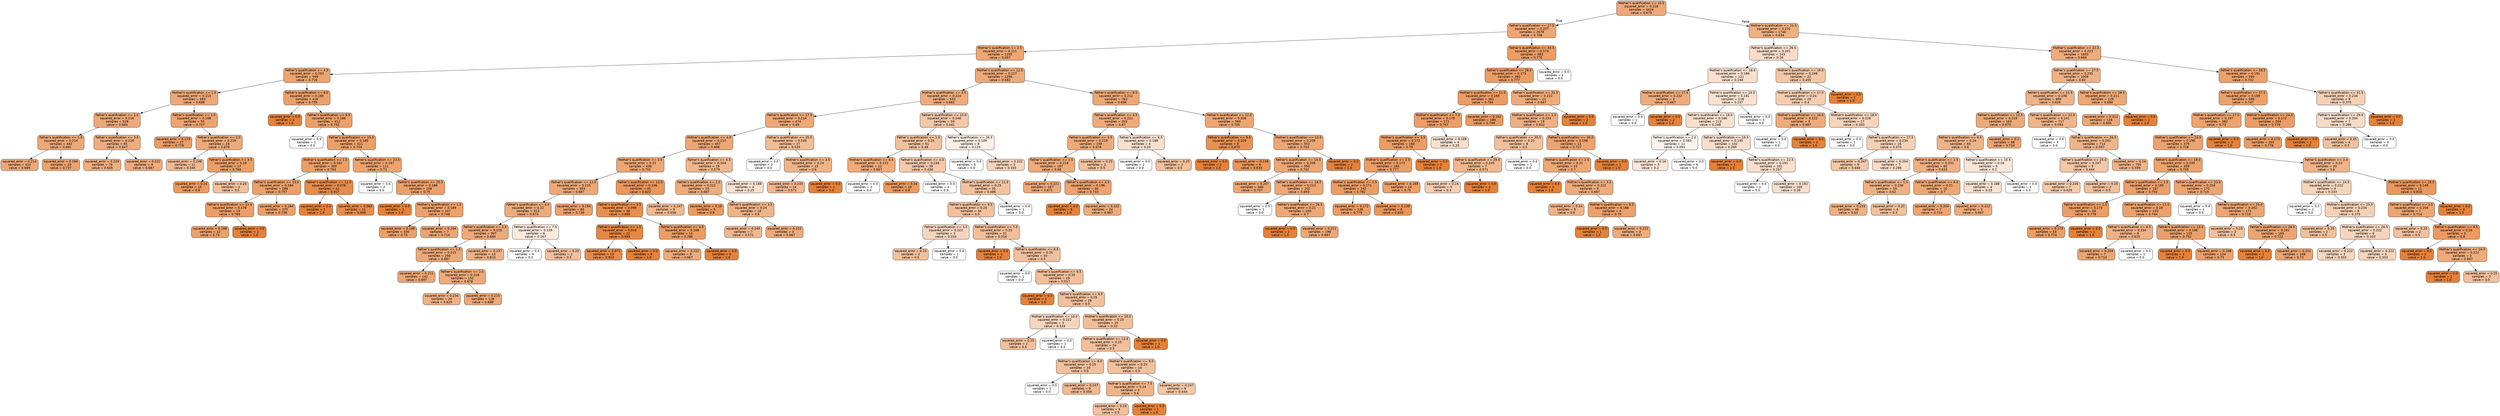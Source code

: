 digraph Tree {
node [shape=box, style="filled, rounded", color="black", fontname="helvetica"] ;
edge [fontname="helvetica"] ;
0 [label="Mother's qualification <= 15.5\nsquared_error = 0.218\nsamples = 4424\nvalue = 0.679", fillcolor="#eda979"] ;
1 [label="Father's qualification <= 27.5\nsquared_error = 0.207\nsamples = 2678\nvalue = 0.708", fillcolor="#eda673"] ;
0 -> 1 [labeldistance=2.5, labelangle=45, headlabel="True"] ;
2 [label="Mother's qualification <= 2.5\nsquared_error = 0.211\nsamples = 2295\nvalue = 0.697", fillcolor="#eda775"] ;
1 -> 2 ;
3 [label="Father's qualification <= 4.5\nsquared_error = 0.203\nsamples = 999\nvalue = 0.716", fillcolor="#eca571"] ;
2 -> 3 ;
4 [label="Mother's qualification <= 1.5\nsquared_error = 0.215\nsamples = 583\nvalue = 0.688", fillcolor="#eda877"] ;
3 -> 4 ;
5 [label="Father's qualification <= 2.5\nsquared_error = 0.216\nsamples = 528\nvalue = 0.684", fillcolor="#eda978"] ;
4 -> 5 ;
6 [label="Father's qualification <= 1.5\nsquared_error = 0.214\nsamples = 443\nvalue = 0.691", fillcolor="#eda876"] ;
5 -> 6 ;
7 [label="squared_error = 0.214\nsamples = 424\nvalue = 0.689", fillcolor="#eda877"] ;
6 -> 7 ;
8 [label="squared_error = 0.194\nsamples = 19\nvalue = 0.737", fillcolor="#eca26d"] ;
6 -> 8 ;
9 [label="Father's qualification <= 3.5\nsquared_error = 0.228\nsamples = 85\nvalue = 0.647", fillcolor="#eead7f"] ;
5 -> 9 ;
10 [label="squared_error = 0.229\nsamples = 76\nvalue = 0.645", fillcolor="#eeae7f"] ;
9 -> 10 ;
11 [label="squared_error = 0.222\nsamples = 9\nvalue = 0.667", fillcolor="#eeab7b"] ;
9 -> 11 ;
12 [label="Father's qualification <= 1.5\nsquared_error = 0.198\nsamples = 55\nvalue = 0.727", fillcolor="#eca36f"] ;
4 -> 12 ;
13 [label="squared_error = 0.173\nsamples = 27\nvalue = 0.778", fillcolor="#eb9d65"] ;
12 -> 13 ;
14 [label="Father's qualification <= 2.5\nsquared_error = 0.218\nsamples = 28\nvalue = 0.679", fillcolor="#edaa79"] ;
12 -> 14 ;
15 [label="squared_error = 0.248\nsamples = 11\nvalue = 0.545", fillcolor="#f1ba93"] ;
14 -> 15 ;
16 [label="Father's qualification <= 3.5\nsquared_error = 0.18\nsamples = 17\nvalue = 0.765", fillcolor="#eb9f68"] ;
14 -> 16 ;
17 [label="squared_error = 0.16\nsamples = 15\nvalue = 0.8", fillcolor="#ea9a61"] ;
16 -> 17 ;
18 [label="squared_error = 0.25\nsamples = 2\nvalue = 0.5", fillcolor="#f2c09c"] ;
16 -> 18 ;
19 [label="Father's qualification <= 8.0\nsquared_error = 0.185\nsamples = 416\nvalue = 0.755", fillcolor="#eba06a"] ;
3 -> 19 ;
20 [label="squared_error = 0.0\nsamples = 4\nvalue = 1.0", fillcolor="#e58139"] ;
19 -> 20 ;
21 [label="Father's qualification <= 9.5\nsquared_error = 0.186\nsamples = 412\nvalue = 0.752", fillcolor="#eba06a"] ;
19 -> 21 ;
22 [label="squared_error = 0.0\nsamples = 1\nvalue = 0.0", fillcolor="#ffffff"] ;
21 -> 22 ;
23 [label="Father's qualification <= 15.0\nsquared_error = 0.185\nsamples = 411\nvalue = 0.754", fillcolor="#eba06a"] ;
21 -> 23 ;
24 [label="Mother's qualification <= 1.5\nsquared_error = 0.181\nsamples = 300\nvalue = 0.763", fillcolor="#eb9f68"] ;
23 -> 24 ;
25 [label="Father's qualification <= 13.0\nsquared_error = 0.184\nsamples = 288\nvalue = 0.757", fillcolor="#eba069"] ;
24 -> 25 ;
26 [label="Father's qualification <= 11.0\nsquared_error = 0.178\nsamples = 13\nvalue = 0.769", fillcolor="#eb9e67"] ;
25 -> 26 ;
27 [label="squared_error = 0.188\nsamples = 12\nvalue = 0.75", fillcolor="#eca06a"] ;
26 -> 27 ;
28 [label="squared_error = 0.0\nsamples = 1\nvalue = 1.0", fillcolor="#e58139"] ;
26 -> 28 ;
29 [label="squared_error = 0.184\nsamples = 275\nvalue = 0.756", fillcolor="#eba069"] ;
25 -> 29 ;
30 [label="Father's qualification <= 12.0\nsquared_error = 0.076\nsamples = 12\nvalue = 0.917", fillcolor="#e78c4a"] ;
24 -> 30 ;
31 [label="squared_error = 0.0\nsamples = 1\nvalue = 1.0", fillcolor="#e58139"] ;
30 -> 31 ;
32 [label="squared_error = 0.083\nsamples = 11\nvalue = 0.909", fillcolor="#e78c4b"] ;
30 -> 32 ;
33 [label="Father's qualification <= 23.5\nsquared_error = 0.197\nsamples = 111\nvalue = 0.73", fillcolor="#eca36f"] ;
23 -> 33 ;
34 [label="squared_error = 0.0\nsamples = 3\nvalue = 0.0", fillcolor="#ffffff"] ;
33 -> 34 ;
35 [label="Father's qualification <= 25.5\nsquared_error = 0.188\nsamples = 108\nvalue = 0.75", fillcolor="#eca06a"] ;
33 -> 35 ;
36 [label="squared_error = 0.0\nsamples = 1\nvalue = 1.0", fillcolor="#e58139"] ;
35 -> 36 ;
37 [label="Mother's qualification <= 1.5\nsquared_error = 0.189\nsamples = 107\nvalue = 0.748", fillcolor="#eca16b"] ;
35 -> 37 ;
38 [label="squared_error = 0.188\nsamples = 100\nvalue = 0.75", fillcolor="#eca06a"] ;
37 -> 38 ;
39 [label="squared_error = 0.204\nsamples = 7\nvalue = 0.714", fillcolor="#eca572"] ;
37 -> 39 ;
40 [label="Mother's qualification <= 12.5\nsquared_error = 0.217\nsamples = 1296\nvalue = 0.682", fillcolor="#eda978"] ;
2 -> 40 ;
41 [label="Mother's qualification <= 5.5\nsquared_error = 0.224\nsamples = 533\nvalue = 0.662", fillcolor="#eeac7c"] ;
40 -> 41 ;
42 [label="Father's qualification <= 17.0\nsquared_error = 0.214\nsamples = 474\nvalue = 0.69", fillcolor="#eda876"] ;
41 -> 42 ;
43 [label="Mother's qualification <= 4.5\nsquared_error = 0.212\nsamples = 457\nvalue = 0.696", fillcolor="#eda775"] ;
42 -> 43 ;
44 [label="Mother's qualification <= 3.5\nsquared_error = 0.21\nsamples = 438\nvalue = 0.701", fillcolor="#eda774"] ;
43 -> 44 ;
45 [label="Father's qualification <= 12.0\nsquared_error = 0.215\nsamples = 393\nvalue = 0.687", fillcolor="#eda877"] ;
44 -> 45 ;
46 [label="Father's qualification <= 4.5\nsquared_error = 0.22\nsamples = 313\nvalue = 0.674", fillcolor="#edaa7a"] ;
45 -> 46 ;
47 [label="Father's qualification <= 3.5\nsquared_error = 0.216\nsamples = 307\nvalue = 0.684", fillcolor="#eda978"] ;
46 -> 47 ;
48 [label="Father's qualification <= 1.5\nsquared_error = 0.215\nsamples = 294\nvalue = 0.687", fillcolor="#eda877"] ;
47 -> 48 ;
49 [label="squared_error = 0.211\nsamples = 142\nvalue = 0.697", fillcolor="#eda775"] ;
48 -> 49 ;
50 [label="Father's qualification <= 2.5\nsquared_error = 0.218\nsamples = 152\nvalue = 0.678", fillcolor="#edaa79"] ;
48 -> 50 ;
51 [label="squared_error = 0.234\nsamples = 24\nvalue = 0.625", fillcolor="#efb083"] ;
50 -> 51 ;
52 [label="squared_error = 0.215\nsamples = 128\nvalue = 0.688", fillcolor="#eda877"] ;
50 -> 52 ;
53 [label="squared_error = 0.237\nsamples = 13\nvalue = 0.615", fillcolor="#efb185"] ;
47 -> 53 ;
54 [label="Father's qualification <= 7.5\nsquared_error = 0.139\nsamples = 6\nvalue = 0.167", fillcolor="#fbeade"] ;
46 -> 54 ;
55 [label="squared_error = 0.0\nsamples = 4\nvalue = 0.0", fillcolor="#ffffff"] ;
54 -> 55 ;
56 [label="squared_error = 0.25\nsamples = 2\nvalue = 0.5", fillcolor="#f2c09c"] ;
54 -> 56 ;
57 [label="squared_error = 0.194\nsamples = 80\nvalue = 0.738", fillcolor="#eca26d"] ;
45 -> 57 ;
58 [label="Father's qualification <= 12.0\nsquared_error = 0.146\nsamples = 45\nvalue = 0.822", fillcolor="#ea975c"] ;
44 -> 58 ;
59 [label="Father's qualification <= 3.5\nsquared_error = 0.099\nsamples = 36\nvalue = 0.889", fillcolor="#e88f4f"] ;
58 -> 59 ;
60 [label="Father's qualification <= 1.5\nsquared_error = 0.043\nsamples = 22\nvalue = 0.955", fillcolor="#e68742"] ;
59 -> 60 ;
61 [label="squared_error = 0.071\nsamples = 13\nvalue = 0.923", fillcolor="#e78b48"] ;
60 -> 61 ;
62 [label="squared_error = 0.0\nsamples = 9\nvalue = 1.0", fillcolor="#e58139"] ;
60 -> 62 ;
63 [label="Father's qualification <= 4.5\nsquared_error = 0.168\nsamples = 14\nvalue = 0.786", fillcolor="#eb9c63"] ;
59 -> 63 ;
64 [label="squared_error = 0.222\nsamples = 9\nvalue = 0.667", fillcolor="#eeab7b"] ;
63 -> 64 ;
65 [label="squared_error = 0.0\nsamples = 5\nvalue = 1.0", fillcolor="#e58139"] ;
63 -> 65 ;
66 [label="squared_error = 0.247\nsamples = 9\nvalue = 0.556", fillcolor="#f1b991"] ;
58 -> 66 ;
67 [label="Father's qualification <= 4.5\nsquared_error = 0.244\nsamples = 19\nvalue = 0.579", fillcolor="#f0b68c"] ;
43 -> 67 ;
68 [label="Father's qualification <= 2.0\nsquared_error = 0.222\nsamples = 15\nvalue = 0.667", fillcolor="#eeab7b"] ;
67 -> 68 ;
69 [label="squared_error = 0.16\nsamples = 5\nvalue = 0.8", fillcolor="#ea9a61"] ;
68 -> 69 ;
70 [label="Father's qualification <= 3.5\nsquared_error = 0.24\nsamples = 10\nvalue = 0.6", fillcolor="#efb388"] ;
68 -> 70 ;
71 [label="squared_error = 0.245\nsamples = 7\nvalue = 0.571", fillcolor="#f0b78e"] ;
70 -> 71 ;
72 [label="squared_error = 0.222\nsamples = 3\nvalue = 0.667", fillcolor="#eeab7b"] ;
70 -> 72 ;
73 [label="squared_error = 0.188\nsamples = 4\nvalue = 0.25", fillcolor="#f8e0ce"] ;
67 -> 73 ;
74 [label="Father's qualification <= 25.5\nsquared_error = 0.249\nsamples = 17\nvalue = 0.529", fillcolor="#f1bc96"] ;
42 -> 74 ;
75 [label="squared_error = 0.0\nsamples = 2\nvalue = 0.0", fillcolor="#ffffff"] ;
74 -> 75 ;
76 [label="Mother's qualification <= 3.5\nsquared_error = 0.24\nsamples = 15\nvalue = 0.6", fillcolor="#efb388"] ;
74 -> 76 ;
77 [label="squared_error = 0.245\nsamples = 14\nvalue = 0.571", fillcolor="#f0b78e"] ;
76 -> 77 ;
78 [label="squared_error = 0.0\nsamples = 1\nvalue = 1.0", fillcolor="#e58139"] ;
76 -> 78 ;
79 [label="Father's qualification <= 15.0\nsquared_error = 0.246\nsamples = 59\nvalue = 0.441", fillcolor="#f4c7a8"] ;
41 -> 79 ;
80 [label="Father's qualification <= 1.5\nsquared_error = 0.25\nsamples = 51\nvalue = 0.49", fillcolor="#f2c19e"] ;
79 -> 80 ;
81 [label="Mother's qualification <= 8.5\nsquared_error = 0.222\nsamples = 12\nvalue = 0.667", fillcolor="#eeab7b"] ;
80 -> 81 ;
82 [label="squared_error = 0.0\nsamples = 2\nvalue = 0.0", fillcolor="#ffffff"] ;
81 -> 82 ;
83 [label="squared_error = 0.16\nsamples = 10\nvalue = 0.8", fillcolor="#ea9a61"] ;
81 -> 83 ;
84 [label="Father's qualification <= 4.0\nsquared_error = 0.246\nsamples = 39\nvalue = 0.436", fillcolor="#f4c8a9"] ;
80 -> 84 ;
85 [label="squared_error = 0.0\nsamples = 4\nvalue = 0.0", fillcolor="#ffffff"] ;
84 -> 85 ;
86 [label="Mother's qualification <= 11.5\nsquared_error = 0.25\nsamples = 35\nvalue = 0.486", fillcolor="#f2c29f"] ;
84 -> 86 ;
87 [label="Father's qualification <= 6.5\nsquared_error = 0.25\nsamples = 34\nvalue = 0.5", fillcolor="#f2c09c"] ;
86 -> 87 ;
88 [label="Father's qualification <= 5.5\nsquared_error = 0.222\nsamples = 3\nvalue = 0.333", fillcolor="#f6d5bd"] ;
87 -> 88 ;
89 [label="squared_error = 0.25\nsamples = 2\nvalue = 0.5", fillcolor="#f2c09c"] ;
88 -> 89 ;
90 [label="squared_error = 0.0\nsamples = 1\nvalue = 0.0", fillcolor="#ffffff"] ;
88 -> 90 ;
91 [label="Father's qualification <= 7.5\nsquared_error = 0.25\nsamples = 31\nvalue = 0.516", fillcolor="#f2be99"] ;
87 -> 91 ;
92 [label="squared_error = 0.0\nsamples = 1\nvalue = 1.0", fillcolor="#e58139"] ;
91 -> 92 ;
93 [label="Father's qualification <= 8.5\nsquared_error = 0.25\nsamples = 30\nvalue = 0.5", fillcolor="#f2c09c"] ;
91 -> 93 ;
94 [label="squared_error = 0.0\nsamples = 1\nvalue = 0.0", fillcolor="#ffffff"] ;
93 -> 94 ;
95 [label="Mother's qualification <= 6.5\nsquared_error = 0.25\nsamples = 29\nvalue = 0.517", fillcolor="#f2be99"] ;
93 -> 95 ;
96 [label="squared_error = 0.0\nsamples = 1\nvalue = 1.0", fillcolor="#e58139"] ;
95 -> 96 ;
97 [label="Father's qualification <= 9.5\nsquared_error = 0.25\nsamples = 28\nvalue = 0.5", fillcolor="#f2c09c"] ;
95 -> 97 ;
98 [label="Mother's qualification <= 10.0\nsquared_error = 0.222\nsamples = 3\nvalue = 0.333", fillcolor="#f6d5bd"] ;
97 -> 98 ;
99 [label="squared_error = 0.25\nsamples = 2\nvalue = 0.5", fillcolor="#f2c09c"] ;
98 -> 99 ;
100 [label="squared_error = 0.0\nsamples = 1\nvalue = 0.0", fillcolor="#ffffff"] ;
98 -> 100 ;
101 [label="Mother's qualification <= 10.5\nsquared_error = 0.25\nsamples = 25\nvalue = 0.52", fillcolor="#f1bd98"] ;
97 -> 101 ;
102 [label="Father's qualification <= 12.0\nsquared_error = 0.25\nsamples = 24\nvalue = 0.5", fillcolor="#f2c09c"] ;
101 -> 102 ;
103 [label="Mother's qualification <= 9.0\nsquared_error = 0.25\nsamples = 10\nvalue = 0.5", fillcolor="#f2c09c"] ;
102 -> 103 ;
104 [label="squared_error = 0.0\nsamples = 1\nvalue = 0.0", fillcolor="#ffffff"] ;
103 -> 104 ;
105 [label="squared_error = 0.247\nsamples = 9\nvalue = 0.556", fillcolor="#f1b991"] ;
103 -> 105 ;
106 [label="Mother's qualification <= 9.0\nsquared_error = 0.25\nsamples = 14\nvalue = 0.5", fillcolor="#f2c09c"] ;
102 -> 106 ;
107 [label="Mother's qualification <= 7.5\nsquared_error = 0.24\nsamples = 5\nvalue = 0.6", fillcolor="#efb388"] ;
106 -> 107 ;
108 [label="squared_error = 0.25\nsamples = 4\nvalue = 0.5", fillcolor="#f2c09c"] ;
107 -> 108 ;
109 [label="squared_error = 0.0\nsamples = 1\nvalue = 1.0", fillcolor="#e58139"] ;
107 -> 109 ;
110 [label="squared_error = 0.247\nsamples = 9\nvalue = 0.444", fillcolor="#f3c7a7"] ;
106 -> 110 ;
111 [label="squared_error = 0.0\nsamples = 1\nvalue = 1.0", fillcolor="#e58139"] ;
101 -> 111 ;
112 [label="squared_error = 0.0\nsamples = 1\nvalue = 0.0", fillcolor="#ffffff"] ;
86 -> 112 ;
113 [label="Father's qualification <= 26.5\nsquared_error = 0.109\nsamples = 8\nvalue = 0.125", fillcolor="#fcefe6"] ;
79 -> 113 ;
114 [label="squared_error = 0.0\nsamples = 5\nvalue = 0.0", fillcolor="#ffffff"] ;
113 -> 114 ;
115 [label="squared_error = 0.222\nsamples = 3\nvalue = 0.333", fillcolor="#f6d5bd"] ;
113 -> 115 ;
116 [label="Father's qualification <= 8.0\nsquared_error = 0.212\nsamples = 763\nvalue = 0.696", fillcolor="#eda775"] ;
40 -> 116 ;
117 [label="Father's qualification <= 4.5\nsquared_error = 0.221\nsamples = 203\nvalue = 0.67", fillcolor="#eeab7a"] ;
116 -> 117 ;
118 [label="Father's qualification <= 3.5\nsquared_error = 0.218\nsamples = 199\nvalue = 0.678", fillcolor="#edaa79"] ;
117 -> 118 ;
119 [label="Father's qualification <= 1.5\nsquared_error = 0.218\nsamples = 197\nvalue = 0.68", fillcolor="#eda978"] ;
118 -> 119 ;
120 [label="squared_error = 0.221\nsamples = 167\nvalue = 0.671", fillcolor="#eeaa7a"] ;
119 -> 120 ;
121 [label="Father's qualification <= 2.5\nsquared_error = 0.196\nsamples = 30\nvalue = 0.733", fillcolor="#eca36e"] ;
119 -> 121 ;
122 [label="squared_error = 0.0\nsamples = 6\nvalue = 1.0", fillcolor="#e58139"] ;
121 -> 122 ;
123 [label="squared_error = 0.222\nsamples = 24\nvalue = 0.667", fillcolor="#eeab7b"] ;
121 -> 123 ;
124 [label="squared_error = 0.25\nsamples = 2\nvalue = 0.5", fillcolor="#f2c09c"] ;
118 -> 124 ;
125 [label="Father's qualification <= 6.5\nsquared_error = 0.188\nsamples = 4\nvalue = 0.25", fillcolor="#f8e0ce"] ;
117 -> 125 ;
126 [label="squared_error = 0.0\nsamples = 2\nvalue = 0.0", fillcolor="#ffffff"] ;
125 -> 126 ;
127 [label="squared_error = 0.25\nsamples = 2\nvalue = 0.5", fillcolor="#f2c09c"] ;
125 -> 127 ;
128 [label="Father's qualification <= 12.0\nsquared_error = 0.208\nsamples = 560\nvalue = 0.705", fillcolor="#eda673"] ;
116 -> 128 ;
129 [label="Father's qualification <= 9.5\nsquared_error = 0.109\nsamples = 8\nvalue = 0.875", fillcolor="#e89152"] ;
128 -> 129 ;
130 [label="squared_error = 0.0\nsamples = 2\nvalue = 1.0", fillcolor="#e58139"] ;
129 -> 130 ;
131 [label="squared_error = 0.139\nsamples = 6\nvalue = 0.833", fillcolor="#e9965a"] ;
129 -> 131 ;
132 [label="Mother's qualification <= 13.5\nsquared_error = 0.209\nsamples = 552\nvalue = 0.703", fillcolor="#eda674"] ;
128 -> 132 ;
133 [label="Father's qualification <= 14.5\nsquared_error = 0.209\nsamples = 550\nvalue = 0.702", fillcolor="#eda774"] ;
132 -> 133 ;
134 [label="squared_error = 0.207\nsamples = 348\nvalue = 0.707", fillcolor="#eda673"] ;
133 -> 134 ;
135 [label="Father's qualification <= 18.5\nsquared_error = 0.213\nsamples = 202\nvalue = 0.693", fillcolor="#eda876"] ;
133 -> 135 ;
136 [label="squared_error = 0.0\nsamples = 2\nvalue = 0.0", fillcolor="#ffffff"] ;
135 -> 136 ;
137 [label="Father's qualification <= 26.5\nsquared_error = 0.21\nsamples = 200\nvalue = 0.7", fillcolor="#eda774"] ;
135 -> 137 ;
138 [label="squared_error = 0.0\nsamples = 2\nvalue = 1.0", fillcolor="#e58139"] ;
137 -> 138 ;
139 [label="squared_error = 0.211\nsamples = 198\nvalue = 0.697", fillcolor="#eda775"] ;
137 -> 139 ;
140 [label="squared_error = 0.0\nsamples = 2\nvalue = 1.0", fillcolor="#e58139"] ;
132 -> 140 ;
141 [label="Father's qualification <= 33.5\nsquared_error = 0.174\nsamples = 383\nvalue = 0.775", fillcolor="#eb9d65"] ;
1 -> 141 ;
142 [label="Father's qualification <= 28.5\nsquared_error = 0.173\nsamples = 382\nvalue = 0.777", fillcolor="#eb9d65"] ;
141 -> 142 ;
143 [label="Mother's qualification <= 11.5\nsquared_error = 0.169\nsamples = 361\nvalue = 0.784", fillcolor="#eb9c64"] ;
142 -> 143 ;
144 [label="Mother's qualification <= 7.0\nsquared_error = 0.178\nsamples = 172\nvalue = 0.767", fillcolor="#eb9e67"] ;
143 -> 144 ;
145 [label="Mother's qualification <= 3.5\nsquared_error = 0.172\nsamples = 168\nvalue = 0.78", fillcolor="#eb9d65"] ;
144 -> 145 ;
146 [label="Mother's qualification <= 2.5\nsquared_error = 0.173\nsamples = 166\nvalue = 0.777", fillcolor="#eb9d65"] ;
145 -> 146 ;
147 [label="Mother's qualification <= 1.5\nsquared_error = 0.171\nsamples = 142\nvalue = 0.782", fillcolor="#eb9d64"] ;
146 -> 147 ;
148 [label="squared_error = 0.172\nsamples = 136\nvalue = 0.779", fillcolor="#eb9d65"] ;
147 -> 148 ;
149 [label="squared_error = 0.139\nsamples = 6\nvalue = 0.833", fillcolor="#e9965a"] ;
147 -> 149 ;
150 [label="squared_error = 0.188\nsamples = 24\nvalue = 0.75", fillcolor="#eca06a"] ;
146 -> 150 ;
151 [label="squared_error = 0.0\nsamples = 2\nvalue = 1.0", fillcolor="#e58139"] ;
145 -> 151 ;
152 [label="squared_error = 0.188\nsamples = 4\nvalue = 0.25", fillcolor="#f8e0ce"] ;
144 -> 152 ;
153 [label="squared_error = 0.161\nsamples = 189\nvalue = 0.799", fillcolor="#ea9a61"] ;
143 -> 153 ;
154 [label="Father's qualification <= 31.5\nsquared_error = 0.222\nsamples = 21\nvalue = 0.667", fillcolor="#eeab7b"] ;
142 -> 154 ;
155 [label="Mother's qualification <= 1.5\nsquared_error = 0.233\nsamples = 19\nvalue = 0.632", fillcolor="#efaf82"] ;
154 -> 155 ;
156 [label="Father's qualification <= 30.5\nsquared_error = 0.25\nsamples = 8\nvalue = 0.5", fillcolor="#f2c09c"] ;
155 -> 156 ;
157 [label="Father's qualification <= 29.5\nsquared_error = 0.245\nsamples = 7\nvalue = 0.571", fillcolor="#f0b78e"] ;
156 -> 157 ;
158 [label="squared_error = 0.24\nsamples = 5\nvalue = 0.4", fillcolor="#f5cdb0"] ;
157 -> 158 ;
159 [label="squared_error = 0.0\nsamples = 2\nvalue = 1.0", fillcolor="#e58139"] ;
157 -> 159 ;
160 [label="squared_error = 0.0\nsamples = 1\nvalue = 0.0", fillcolor="#ffffff"] ;
156 -> 160 ;
161 [label="Father's qualification <= 30.0\nsquared_error = 0.198\nsamples = 11\nvalue = 0.727", fillcolor="#eca36f"] ;
155 -> 161 ;
162 [label="Mother's qualification <= 2.5\nsquared_error = 0.21\nsamples = 10\nvalue = 0.7", fillcolor="#eda774"] ;
161 -> 162 ;
163 [label="squared_error = 0.0\nsamples = 1\nvalue = 1.0", fillcolor="#e58139"] ;
162 -> 163 ;
164 [label="Mother's qualification <= 3.5\nsquared_error = 0.222\nsamples = 9\nvalue = 0.667", fillcolor="#eeab7b"] ;
162 -> 164 ;
165 [label="squared_error = 0.24\nsamples = 5\nvalue = 0.6", fillcolor="#efb388"] ;
164 -> 165 ;
166 [label="Mother's qualification <= 8.5\nsquared_error = 0.188\nsamples = 4\nvalue = 0.75", fillcolor="#eca06a"] ;
164 -> 166 ;
167 [label="squared_error = 0.0\nsamples = 1\nvalue = 1.0", fillcolor="#e58139"] ;
166 -> 167 ;
168 [label="squared_error = 0.222\nsamples = 3\nvalue = 0.667", fillcolor="#eeab7b"] ;
166 -> 168 ;
169 [label="squared_error = 0.0\nsamples = 1\nvalue = 1.0", fillcolor="#e58139"] ;
161 -> 169 ;
170 [label="squared_error = 0.0\nsamples = 2\nvalue = 1.0", fillcolor="#e58139"] ;
154 -> 170 ;
171 [label="squared_error = 0.0\nsamples = 1\nvalue = 0.0", fillcolor="#ffffff"] ;
141 -> 171 ;
172 [label="Mother's qualification <= 21.5\nsquared_error = 0.232\nsamples = 1746\nvalue = 0.634", fillcolor="#efaf81"] ;
0 -> 172 [labeldistance=2.5, labelangle=-45, headlabel="False"] ;
173 [label="Father's qualification <= 26.5\nsquared_error = 0.201\nsamples = 143\nvalue = 0.28", fillcolor="#f8dcc8"] ;
172 -> 173 ;
174 [label="Mother's qualification <= 18.5\nsquared_error = 0.186\nsamples = 121\nvalue = 0.248", fillcolor="#f9e0ce"] ;
173 -> 174 ;
175 [label="Mother's qualification <= 17.5\nsquared_error = 0.222\nsamples = 3\nvalue = 0.667", fillcolor="#eeab7b"] ;
174 -> 175 ;
176 [label="squared_error = 0.0\nsamples = 1\nvalue = 0.0", fillcolor="#ffffff"] ;
175 -> 176 ;
177 [label="squared_error = 0.0\nsamples = 2\nvalue = 1.0", fillcolor="#e58139"] ;
175 -> 177 ;
178 [label="Father's qualification <= 24.5\nsquared_error = 0.181\nsamples = 118\nvalue = 0.237", fillcolor="#f9e1d0"] ;
174 -> 178 ;
179 [label="Father's qualification <= 16.0\nsquared_error = 0.186\nsamples = 113\nvalue = 0.248", fillcolor="#f9e0ce"] ;
178 -> 179 ;
180 [label="Father's qualification <= 2.0\nsquared_error = 0.083\nsamples = 11\nvalue = 0.091", fillcolor="#fdf4ed"] ;
179 -> 180 ;
181 [label="squared_error = 0.16\nsamples = 5\nvalue = 0.2", fillcolor="#fae6d7"] ;
180 -> 181 ;
182 [label="squared_error = 0.0\nsamples = 6\nvalue = 0.0", fillcolor="#ffffff"] ;
180 -> 182 ;
183 [label="Father's qualification <= 19.5\nsquared_error = 0.195\nsamples = 102\nvalue = 0.265", fillcolor="#f8decb"] ;
179 -> 183 ;
184 [label="squared_error = 0.0\nsamples = 1\nvalue = 1.0", fillcolor="#e58139"] ;
183 -> 184 ;
185 [label="Father's qualification <= 22.5\nsquared_error = 0.191\nsamples = 101\nvalue = 0.257", fillcolor="#f8dfcc"] ;
183 -> 185 ;
186 [label="squared_error = 0.0\nsamples = 1\nvalue = 0.0", fillcolor="#ffffff"] ;
185 -> 186 ;
187 [label="squared_error = 0.192\nsamples = 100\nvalue = 0.26", fillcolor="#f8decc"] ;
185 -> 187 ;
188 [label="squared_error = 0.0\nsamples = 5\nvalue = 0.0", fillcolor="#ffffff"] ;
178 -> 188 ;
189 [label="Mother's qualification <= 19.5\nsquared_error = 0.248\nsamples = 22\nvalue = 0.455", fillcolor="#f3c6a5"] ;
173 -> 189 ;
190 [label="Mother's qualification <= 17.5\nsquared_error = 0.24\nsamples = 20\nvalue = 0.4", fillcolor="#f5cdb0"] ;
189 -> 190 ;
191 [label="Mother's qualification <= 16.5\nsquared_error = 0.222\nsamples = 3\nvalue = 0.667", fillcolor="#eeab7b"] ;
190 -> 191 ;
192 [label="squared_error = 0.0\nsamples = 1\nvalue = 0.0", fillcolor="#ffffff"] ;
191 -> 192 ;
193 [label="squared_error = 0.0\nsamples = 2\nvalue = 1.0", fillcolor="#e58139"] ;
191 -> 193 ;
194 [label="Mother's qualification <= 18.5\nsquared_error = 0.228\nsamples = 17\nvalue = 0.353", fillcolor="#f6d3b9"] ;
190 -> 194 ;
195 [label="squared_error = 0.0\nsamples = 1\nvalue = 0.0", fillcolor="#ffffff"] ;
194 -> 195 ;
196 [label="Father's qualification <= 27.5\nsquared_error = 0.234\nsamples = 16\nvalue = 0.375", fillcolor="#f5d0b5"] ;
194 -> 196 ;
197 [label="squared_error = 0.247\nsamples = 9\nvalue = 0.444", fillcolor="#f3c7a7"] ;
196 -> 197 ;
198 [label="squared_error = 0.204\nsamples = 7\nvalue = 0.286", fillcolor="#f8dbc6"] ;
196 -> 198 ;
199 [label="squared_error = 0.0\nsamples = 2\nvalue = 1.0", fillcolor="#e58139"] ;
189 -> 199 ;
200 [label="Mother's qualification <= 22.5\nsquared_error = 0.223\nsamples = 1603\nvalue = 0.666", fillcolor="#eeab7b"] ;
172 -> 200 ;
201 [label="Father's qualification <= 27.5\nsquared_error = 0.235\nsamples = 1009\nvalue = 0.62", fillcolor="#efb184"] ;
200 -> 201 ;
202 [label="Father's qualification <= 15.5\nsquared_error = 0.238\nsamples = 880\nvalue = 0.609", fillcolor="#efb286"] ;
201 -> 202 ;
203 [label="Father's qualification <= 12.5\nsquared_error = 0.219\nsamples = 163\nvalue = 0.675", fillcolor="#edaa79"] ;
202 -> 203 ;
204 [label="Father's qualification <= 9.5\nsquared_error = 0.24\nsamples = 65\nvalue = 0.6", fillcolor="#efb388"] ;
203 -> 204 ;
205 [label="Father's qualification <= 2.5\nsquared_error = 0.232\nsamples = 60\nvalue = 0.633", fillcolor="#efaf82"] ;
204 -> 205 ;
206 [label="Father's qualification <= 1.5\nsquared_error = 0.236\nsamples = 50\nvalue = 0.62", fillcolor="#efb184"] ;
205 -> 206 ;
207 [label="squared_error = 0.233\nsamples = 46\nvalue = 0.63", fillcolor="#efb082"] ;
206 -> 207 ;
208 [label="squared_error = 0.25\nsamples = 4\nvalue = 0.5", fillcolor="#f2c09c"] ;
206 -> 208 ;
209 [label="Father's qualification <= 6.0\nsquared_error = 0.21\nsamples = 10\nvalue = 0.7", fillcolor="#eda774"] ;
205 -> 209 ;
210 [label="squared_error = 0.204\nsamples = 7\nvalue = 0.714", fillcolor="#eca572"] ;
209 -> 210 ;
211 [label="squared_error = 0.222\nsamples = 3\nvalue = 0.667", fillcolor="#eeab7b"] ;
209 -> 211 ;
212 [label="Father's qualification <= 10.5\nsquared_error = 0.16\nsamples = 5\nvalue = 0.2", fillcolor="#fae6d7"] ;
204 -> 212 ;
213 [label="squared_error = 0.188\nsamples = 4\nvalue = 0.25", fillcolor="#f8e0ce"] ;
212 -> 213 ;
214 [label="squared_error = 0.0\nsamples = 1\nvalue = 0.0", fillcolor="#ffffff"] ;
212 -> 214 ;
215 [label="squared_error = 0.2\nsamples = 98\nvalue = 0.724", fillcolor="#eca470"] ;
203 -> 215 ;
216 [label="Father's qualification <= 22.0\nsquared_error = 0.241\nsamples = 717\nvalue = 0.594", fillcolor="#f0b489"] ;
202 -> 216 ;
217 [label="squared_error = 0.0\nsamples = 3\nvalue = 0.0", fillcolor="#ffffff"] ;
216 -> 217 ;
218 [label="Father's qualification <= 26.5\nsquared_error = 0.241\nsamples = 714\nvalue = 0.597", fillcolor="#efb489"] ;
216 -> 218 ;
219 [label="Father's qualification <= 25.0\nsquared_error = 0.247\nsamples = 9\nvalue = 0.444", fillcolor="#f3c7a7"] ;
218 -> 219 ;
220 [label="squared_error = 0.245\nsamples = 7\nvalue = 0.429", fillcolor="#f4c9aa"] ;
219 -> 220 ;
221 [label="squared_error = 0.25\nsamples = 2\nvalue = 0.5", fillcolor="#f2c09c"] ;
219 -> 221 ;
222 [label="squared_error = 0.24\nsamples = 705\nvalue = 0.599", fillcolor="#efb488"] ;
218 -> 222 ;
223 [label="Father's qualification <= 28.5\nsquared_error = 0.211\nsamples = 129\nvalue = 0.698", fillcolor="#eda775"] ;
201 -> 223 ;
224 [label="squared_error = 0.212\nsamples = 128\nvalue = 0.695", fillcolor="#eda775"] ;
223 -> 224 ;
225 [label="squared_error = 0.0\nsamples = 1\nvalue = 1.0", fillcolor="#e58139"] ;
223 -> 225 ;
226 [label="Father's qualification <= 28.5\nsquared_error = 0.191\nsamples = 594\nvalue = 0.742", fillcolor="#eca16c"] ;
200 -> 226 ;
227 [label="Father's qualification <= 27.5\nsquared_error = 0.189\nsamples = 586\nvalue = 0.747", fillcolor="#eca16b"] ;
226 -> 227 ;
228 [label="Mother's qualification <= 27.5\nsquared_error = 0.197\nsamples = 382\nvalue = 0.73", fillcolor="#eca36e"] ;
227 -> 228 ;
229 [label="Mother's qualification <= 23.5\nsquared_error = 0.198\nsamples = 379\nvalue = 0.728", fillcolor="#eca36f"] ;
228 -> 229 ;
230 [label="Father's qualification <= 18.0\nsquared_error = 0.195\nsamples = 359\nvalue = 0.735", fillcolor="#eca26d"] ;
229 -> 230 ;
231 [label="Father's qualification <= 2.5\nsquared_error = 0.185\nsamples = 187\nvalue = 0.754", fillcolor="#eba06a"] ;
230 -> 231 ;
232 [label="Father's qualification <= 1.5\nsquared_error = 0.173\nsamples = 54\nvalue = 0.778", fillcolor="#eb9d65"] ;
231 -> 232 ;
233 [label="squared_error = 0.175\nsamples = 53\nvalue = 0.774", fillcolor="#eb9e66"] ;
232 -> 233 ;
234 [label="squared_error = 0.0\nsamples = 1\nvalue = 1.0", fillcolor="#e58139"] ;
232 -> 234 ;
235 [label="Father's qualification <= 11.0\nsquared_error = 0.19\nsamples = 133\nvalue = 0.744", fillcolor="#eca16c"] ;
231 -> 235 ;
236 [label="Father's qualification <= 6.5\nsquared_error = 0.234\nsamples = 8\nvalue = 0.625", fillcolor="#efb083"] ;
235 -> 236 ;
237 [label="squared_error = 0.204\nsamples = 7\nvalue = 0.714", fillcolor="#eca572"] ;
236 -> 237 ;
238 [label="squared_error = 0.0\nsamples = 1\nvalue = 0.0", fillcolor="#ffffff"] ;
236 -> 238 ;
239 [label="Father's qualification <= 13.0\nsquared_error = 0.186\nsamples = 125\nvalue = 0.752", fillcolor="#eba06a"] ;
235 -> 239 ;
240 [label="squared_error = 0.0\nsamples = 1\nvalue = 1.0", fillcolor="#e58139"] ;
239 -> 240 ;
241 [label="squared_error = 0.188\nsamples = 124\nvalue = 0.75", fillcolor="#eca06a"] ;
239 -> 241 ;
242 [label="Father's qualification <= 23.0\nsquared_error = 0.204\nsamples = 172\nvalue = 0.715", fillcolor="#eca571"] ;
230 -> 242 ;
243 [label="squared_error = 0.0\nsamples = 1\nvalue = 0.0", fillcolor="#ffffff"] ;
242 -> 243 ;
244 [label="Father's qualification <= 25.0\nsquared_error = 0.202\nsamples = 171\nvalue = 0.719", fillcolor="#eca471"] ;
242 -> 244 ;
245 [label="squared_error = 0.25\nsamples = 2\nvalue = 0.5", fillcolor="#f2c09c"] ;
244 -> 245 ;
246 [label="Father's qualification <= 26.5\nsquared_error = 0.201\nsamples = 169\nvalue = 0.722", fillcolor="#eca470"] ;
244 -> 246 ;
247 [label="squared_error = 0.0\nsamples = 1\nvalue = 1.0", fillcolor="#e58139"] ;
246 -> 247 ;
248 [label="squared_error = 0.201\nsamples = 168\nvalue = 0.72", fillcolor="#eca470"] ;
246 -> 248 ;
249 [label="Father's qualification <= 2.0\nsquared_error = 0.24\nsamples = 20\nvalue = 0.6", fillcolor="#efb388"] ;
229 -> 249 ;
250 [label="Mother's qualification <= 24.5\nsquared_error = 0.222\nsamples = 9\nvalue = 0.333", fillcolor="#f6d5bd"] ;
249 -> 250 ;
251 [label="squared_error = 0.0\nsamples = 1\nvalue = 0.0", fillcolor="#ffffff"] ;
250 -> 251 ;
252 [label="Mother's qualification <= 25.5\nsquared_error = 0.234\nsamples = 8\nvalue = 0.375", fillcolor="#f5d0b5"] ;
250 -> 252 ;
253 [label="squared_error = 0.25\nsamples = 2\nvalue = 0.5", fillcolor="#f2c09c"] ;
252 -> 253 ;
254 [label="Mother's qualification <= 26.5\nsquared_error = 0.222\nsamples = 6\nvalue = 0.333", fillcolor="#f6d5bd"] ;
252 -> 254 ;
255 [label="squared_error = 0.222\nsamples = 3\nvalue = 0.333", fillcolor="#f6d5bd"] ;
254 -> 255 ;
256 [label="squared_error = 0.222\nsamples = 3\nvalue = 0.333", fillcolor="#f6d5bd"] ;
254 -> 256 ;
257 [label="Mother's qualification <= 25.5\nsquared_error = 0.149\nsamples = 11\nvalue = 0.818", fillcolor="#ea985d"] ;
249 -> 257 ;
258 [label="Father's qualification <= 3.5\nsquared_error = 0.204\nsamples = 7\nvalue = 0.714", fillcolor="#eca572"] ;
257 -> 258 ;
259 [label="squared_error = 0.25\nsamples = 2\nvalue = 0.5", fillcolor="#f2c09c"] ;
258 -> 259 ;
260 [label="Father's qualification <= 9.5\nsquared_error = 0.16\nsamples = 5\nvalue = 0.8", fillcolor="#ea9a61"] ;
258 -> 260 ;
261 [label="squared_error = 0.0\nsamples = 2\nvalue = 1.0", fillcolor="#e58139"] ;
260 -> 261 ;
262 [label="Mother's qualification <= 24.5\nsquared_error = 0.222\nsamples = 3\nvalue = 0.667", fillcolor="#eeab7b"] ;
260 -> 262 ;
263 [label="squared_error = 0.0\nsamples = 1\nvalue = 1.0", fillcolor="#e58139"] ;
262 -> 263 ;
264 [label="squared_error = 0.25\nsamples = 2\nvalue = 0.5", fillcolor="#f2c09c"] ;
262 -> 264 ;
265 [label="squared_error = 0.0\nsamples = 4\nvalue = 1.0", fillcolor="#e58139"] ;
257 -> 265 ;
266 [label="squared_error = 0.0\nsamples = 3\nvalue = 1.0", fillcolor="#e58139"] ;
228 -> 266 ;
267 [label="Mother's qualification <= 24.0\nsquared_error = 0.172\nsamples = 204\nvalue = 0.779", fillcolor="#eb9d65"] ;
227 -> 267 ;
268 [label="squared_error = 0.173\nsamples = 203\nvalue = 0.778", fillcolor="#eb9d65"] ;
267 -> 268 ;
269 [label="squared_error = 0.0\nsamples = 1\nvalue = 1.0", fillcolor="#e58139"] ;
267 -> 269 ;
270 [label="Father's qualification <= 31.5\nsquared_error = 0.234\nsamples = 8\nvalue = 0.375", fillcolor="#f5d0b5"] ;
226 -> 270 ;
271 [label="Father's qualification <= 29.5\nsquared_error = 0.204\nsamples = 7\nvalue = 0.286", fillcolor="#f8dbc6"] ;
270 -> 271 ;
272 [label="squared_error = 0.25\nsamples = 4\nvalue = 0.5", fillcolor="#f2c09c"] ;
271 -> 272 ;
273 [label="squared_error = 0.0\nsamples = 3\nvalue = 0.0", fillcolor="#ffffff"] ;
271 -> 273 ;
274 [label="squared_error = 0.0\nsamples = 1\nvalue = 1.0", fillcolor="#e58139"] ;
270 -> 274 ;
}